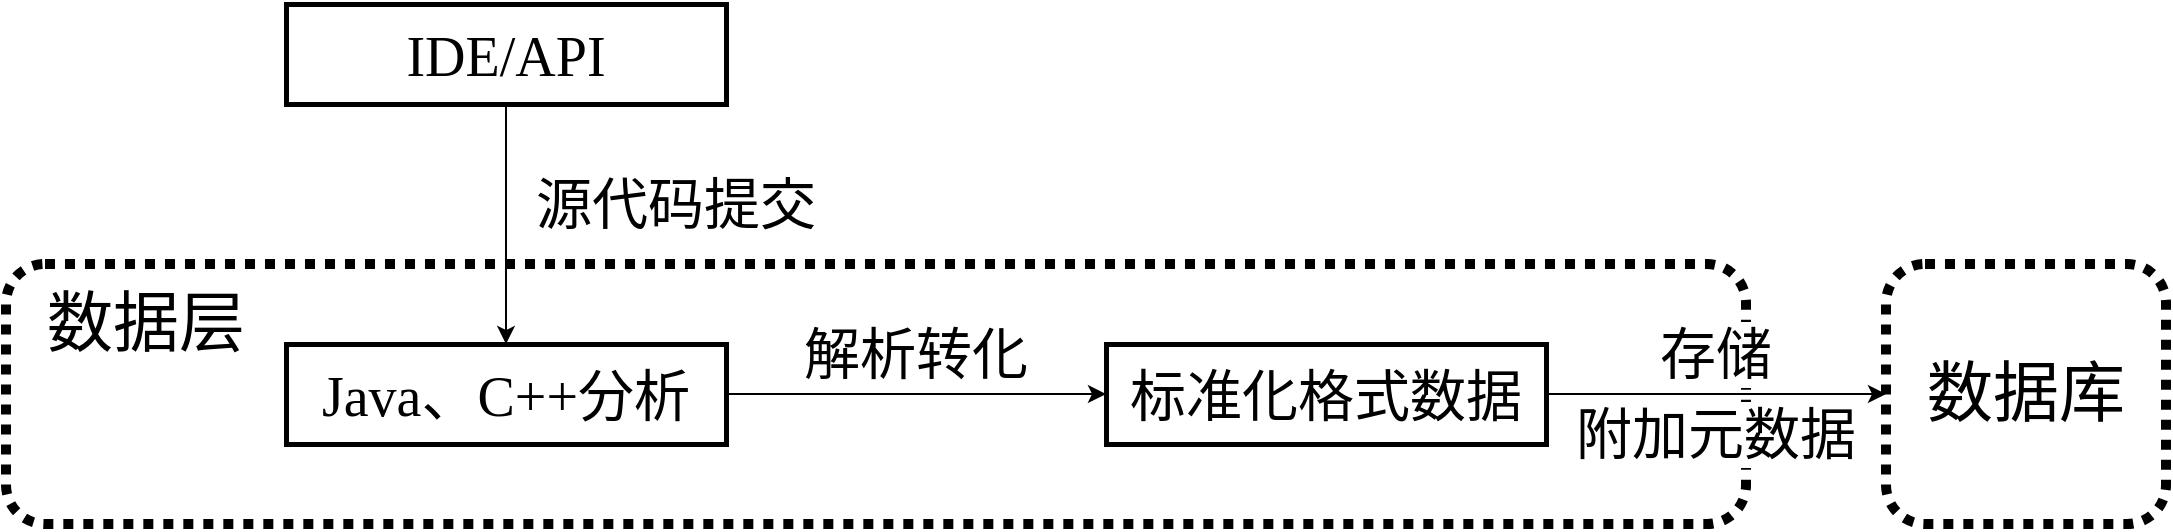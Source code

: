 <mxfile version="24.3.1" type="github">
  <diagram name="第 1 页" id="xx-fUKgQVGqsyc7XwQPO">
    <mxGraphModel dx="827" dy="595" grid="1" gridSize="10" guides="1" tooltips="1" connect="1" arrows="1" fold="1" page="1" pageScale="1" pageWidth="827" pageHeight="1169" math="0" shadow="0">
      <root>
        <mxCell id="0" />
        <mxCell id="1" parent="0" />
        <mxCell id="zIxQJg02RTwEDSs-chEC-2" value="" style="rounded=1;whiteSpace=wrap;html=1;fillColor=none;strokeWidth=5;dashed=1;dashPattern=1 1;" vertex="1" parent="1">
          <mxGeometry x="30" y="190" width="870" height="130" as="geometry" />
        </mxCell>
        <mxCell id="zIxQJg02RTwEDSs-chEC-3" value="数据层" style="text;html=1;align=center;verticalAlign=middle;whiteSpace=wrap;rounded=0;fontFamily=宋体;fontSize=33;" vertex="1" parent="1">
          <mxGeometry x="40" y="210" width="120" height="20" as="geometry" />
        </mxCell>
        <mxCell id="zIxQJg02RTwEDSs-chEC-11" style="edgeStyle=orthogonalEdgeStyle;rounded=0;orthogonalLoop=1;jettySize=auto;html=1;entryX=0.5;entryY=0;entryDx=0;entryDy=0;" edge="1" parent="1" source="zIxQJg02RTwEDSs-chEC-6" target="zIxQJg02RTwEDSs-chEC-7">
          <mxGeometry relative="1" as="geometry" />
        </mxCell>
        <mxCell id="zIxQJg02RTwEDSs-chEC-6" value="&lt;font style=&quot;font-size: 28px;&quot;&gt;IDE/API&lt;/font&gt;" style="rounded=0;whiteSpace=wrap;html=1;fillColor=none;strokeWidth=2.5;fontFamily=Times New Roman;fontSize=33;" vertex="1" parent="1">
          <mxGeometry x="170" y="60" width="220" height="50" as="geometry" />
        </mxCell>
        <mxCell id="zIxQJg02RTwEDSs-chEC-12" style="edgeStyle=orthogonalEdgeStyle;rounded=0;orthogonalLoop=1;jettySize=auto;html=1;entryX=0;entryY=0.5;entryDx=0;entryDy=0;" edge="1" parent="1" source="zIxQJg02RTwEDSs-chEC-7" target="zIxQJg02RTwEDSs-chEC-8">
          <mxGeometry relative="1" as="geometry" />
        </mxCell>
        <mxCell id="zIxQJg02RTwEDSs-chEC-7" value="&lt;span style=&quot;font-size: 28px;&quot;&gt;Java、C++分析&lt;/span&gt;" style="rounded=0;whiteSpace=wrap;html=1;fillColor=none;strokeWidth=2.5;fontFamily=Times New Roman;fontSize=33;" vertex="1" parent="1">
          <mxGeometry x="170" y="230" width="220" height="50" as="geometry" />
        </mxCell>
        <mxCell id="zIxQJg02RTwEDSs-chEC-13" style="edgeStyle=orthogonalEdgeStyle;rounded=0;orthogonalLoop=1;jettySize=auto;html=1;entryX=0;entryY=0.5;entryDx=0;entryDy=0;exitX=1;exitY=0.5;exitDx=0;exitDy=0;" edge="1" parent="1" source="zIxQJg02RTwEDSs-chEC-8" target="zIxQJg02RTwEDSs-chEC-9">
          <mxGeometry relative="1" as="geometry">
            <mxPoint x="810" y="255" as="sourcePoint" />
          </mxGeometry>
        </mxCell>
        <mxCell id="zIxQJg02RTwEDSs-chEC-8" value="&lt;span style=&quot;font-size: 28px;&quot;&gt;标准化格式数据&lt;/span&gt;" style="rounded=0;whiteSpace=wrap;html=1;fillColor=none;strokeWidth=2.5;fontFamily=Times New Roman;fontSize=33;" vertex="1" parent="1">
          <mxGeometry x="580" y="230" width="220" height="50" as="geometry" />
        </mxCell>
        <mxCell id="zIxQJg02RTwEDSs-chEC-9" value="" style="rounded=1;whiteSpace=wrap;html=1;fillColor=none;strokeWidth=5;dashed=1;dashPattern=1 1;" vertex="1" parent="1">
          <mxGeometry x="970" y="190" width="140" height="130" as="geometry" />
        </mxCell>
        <mxCell id="zIxQJg02RTwEDSs-chEC-10" value="数据库" style="text;html=1;align=center;verticalAlign=middle;whiteSpace=wrap;rounded=0;fontFamily=宋体;fontSize=33;" vertex="1" parent="1">
          <mxGeometry x="980" y="245" width="120" height="20" as="geometry" />
        </mxCell>
        <mxCell id="zIxQJg02RTwEDSs-chEC-14" value="源代码提交" style="text;html=1;align=center;verticalAlign=middle;whiteSpace=wrap;rounded=0;fontFamily=宋体;fontSize=28;" vertex="1" parent="1">
          <mxGeometry x="280" y="150" width="170" height="20" as="geometry" />
        </mxCell>
        <mxCell id="zIxQJg02RTwEDSs-chEC-15" value="解析转化" style="text;html=1;align=center;verticalAlign=middle;whiteSpace=wrap;rounded=0;fontFamily=宋体;fontSize=28;" vertex="1" parent="1">
          <mxGeometry x="400" y="225" width="170" height="20" as="geometry" />
        </mxCell>
        <mxCell id="zIxQJg02RTwEDSs-chEC-17" value="存储" style="text;html=1;align=center;verticalAlign=middle;whiteSpace=wrap;rounded=0;fontFamily=宋体;fontSize=28;labelBackgroundColor=default;" vertex="1" parent="1">
          <mxGeometry x="800" y="225" width="170" height="20" as="geometry" />
        </mxCell>
        <mxCell id="zIxQJg02RTwEDSs-chEC-18" value="附加元数据" style="text;html=1;align=center;verticalAlign=middle;whiteSpace=wrap;rounded=0;fontFamily=宋体;fontSize=28;labelBackgroundColor=default;" vertex="1" parent="1">
          <mxGeometry x="800" y="265" width="170" height="20" as="geometry" />
        </mxCell>
      </root>
    </mxGraphModel>
  </diagram>
</mxfile>
